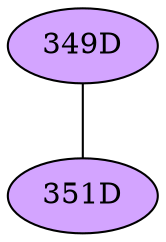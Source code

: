 // The Round Table
graph {
	"349D" [fillcolor="#D3A4FF" style=radial]
	"351D" [fillcolor="#D3A4FF" style=radial]
	"349D" -- "351D" [penwidth=1]
}
